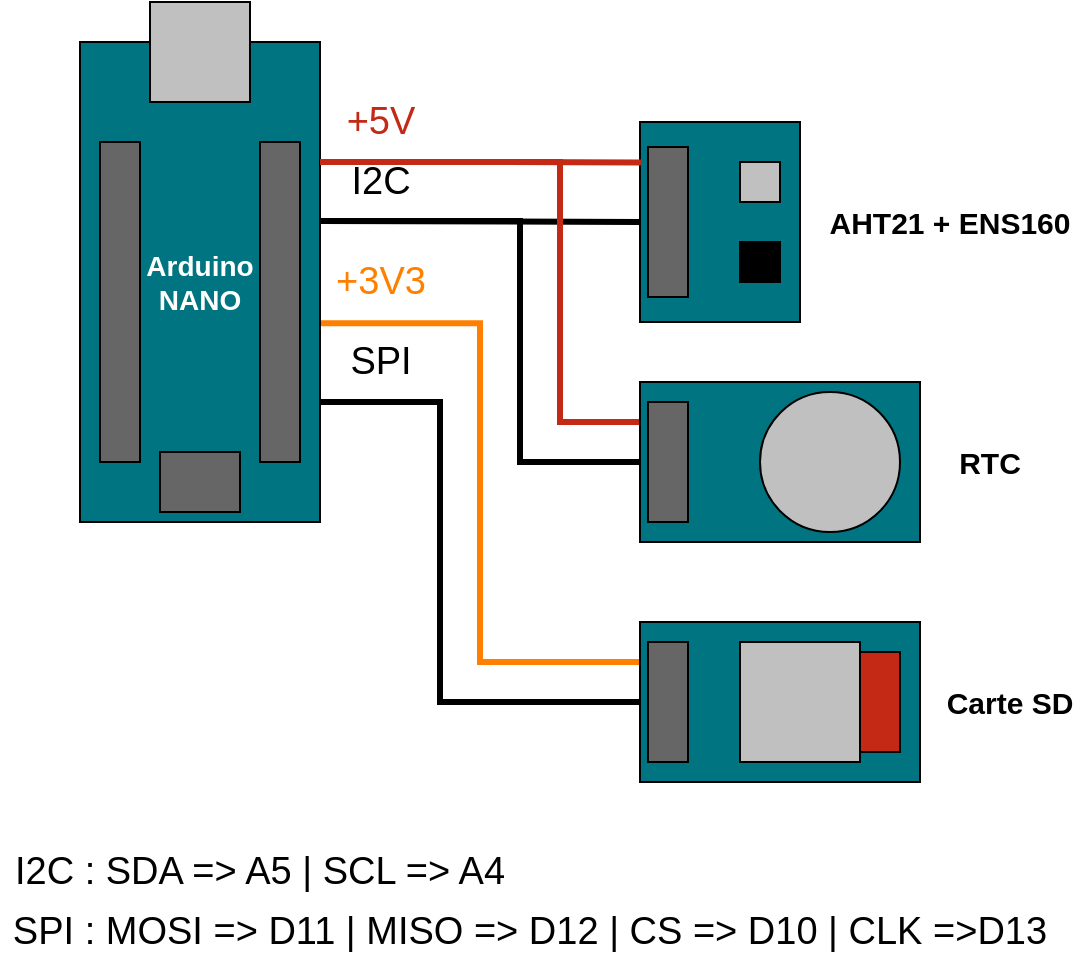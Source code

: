 <mxfile version="23.1.4" type="device">
  <diagram name="Page-1" id="7A1J7vDZtqjWiA8BdJdm">
    <mxGraphModel dx="778" dy="413" grid="1" gridSize="10" guides="1" tooltips="1" connect="1" arrows="1" fold="1" page="1" pageScale="1" pageWidth="827" pageHeight="1169" math="0" shadow="0">
      <root>
        <mxCell id="0" />
        <mxCell id="1" parent="0" />
        <mxCell id="btNymHs0L_CSrPl62Uwt-24" style="edgeStyle=orthogonalEdgeStyle;rounded=0;orthogonalLoop=1;jettySize=auto;html=1;exitX=1.003;exitY=0.373;exitDx=0;exitDy=0;entryX=0;entryY=0.5;entryDx=0;entryDy=0;endArrow=none;endFill=0;strokeWidth=3;exitPerimeter=0;" edge="1" parent="1" source="btNymHs0L_CSrPl62Uwt-1" target="btNymHs0L_CSrPl62Uwt-3">
          <mxGeometry relative="1" as="geometry">
            <Array as="points">
              <mxPoint x="340" y="130" />
              <mxPoint x="340" y="250" />
            </Array>
          </mxGeometry>
        </mxCell>
        <mxCell id="btNymHs0L_CSrPl62Uwt-25" value="&lt;font style=&quot;font-size: 19px;&quot;&gt;I2C&lt;/font&gt;" style="edgeStyle=orthogonalEdgeStyle;rounded=0;orthogonalLoop=1;jettySize=auto;html=1;exitX=1.01;exitY=0.373;exitDx=0;exitDy=0;entryX=0;entryY=0.5;entryDx=0;entryDy=0;endArrow=none;endFill=0;strokeWidth=3;exitPerimeter=0;" edge="1" parent="1" source="btNymHs0L_CSrPl62Uwt-1" target="btNymHs0L_CSrPl62Uwt-2">
          <mxGeometry x="-0.614" y="20" relative="1" as="geometry">
            <Array as="points">
              <mxPoint x="240" y="130" />
            </Array>
            <mxPoint as="offset" />
          </mxGeometry>
        </mxCell>
        <mxCell id="btNymHs0L_CSrPl62Uwt-26" value="&lt;font style=&quot;font-size: 19px;&quot;&gt;SPI&lt;/font&gt;" style="edgeStyle=orthogonalEdgeStyle;rounded=0;orthogonalLoop=1;jettySize=auto;html=1;exitX=1;exitY=0.75;exitDx=0;exitDy=0;entryX=0;entryY=0.5;entryDx=0;entryDy=0;endArrow=none;endFill=0;strokeWidth=3;" edge="1" parent="1" source="btNymHs0L_CSrPl62Uwt-1" target="btNymHs0L_CSrPl62Uwt-10">
          <mxGeometry x="-0.806" y="20" relative="1" as="geometry">
            <Array as="points">
              <mxPoint x="300" y="220" />
              <mxPoint x="300" y="370" />
            </Array>
            <mxPoint as="offset" />
          </mxGeometry>
        </mxCell>
        <mxCell id="btNymHs0L_CSrPl62Uwt-28" value="&lt;font style=&quot;font-size: 19px;&quot; color=&quot;#c32914&quot;&gt;+5V&lt;br&gt;&lt;/font&gt;" style="edgeStyle=orthogonalEdgeStyle;rounded=0;orthogonalLoop=1;jettySize=auto;html=1;exitX=1;exitY=0.25;exitDx=0;exitDy=0;entryX=0;entryY=0.25;entryDx=0;entryDy=0;endArrow=none;endFill=0;strokeWidth=3;strokeColor=#C32914;" edge="1" parent="1" source="btNymHs0L_CSrPl62Uwt-1" target="btNymHs0L_CSrPl62Uwt-3">
          <mxGeometry x="-0.793" y="20" relative="1" as="geometry">
            <Array as="points">
              <mxPoint x="360" y="100" />
              <mxPoint x="360" y="230" />
            </Array>
            <mxPoint as="offset" />
          </mxGeometry>
        </mxCell>
        <mxCell id="btNymHs0L_CSrPl62Uwt-29" value="&lt;font color=&quot;#ff8000&quot; style=&quot;font-size: 19px;&quot;&gt;+3V3&lt;/font&gt;" style="edgeStyle=orthogonalEdgeStyle;rounded=0;orthogonalLoop=1;jettySize=auto;html=1;exitX=0.99;exitY=0.586;exitDx=0;exitDy=0;entryX=0;entryY=0.25;entryDx=0;entryDy=0;endArrow=none;endFill=0;strokeWidth=3;strokeColor=#FF8000;exitPerimeter=0;" edge="1" parent="1" source="btNymHs0L_CSrPl62Uwt-1" target="btNymHs0L_CSrPl62Uwt-10">
          <mxGeometry x="-0.811" y="21" relative="1" as="geometry">
            <Array as="points">
              <mxPoint x="320" y="181" />
              <mxPoint x="320" y="350" />
            </Array>
            <mxPoint as="offset" />
          </mxGeometry>
        </mxCell>
        <mxCell id="btNymHs0L_CSrPl62Uwt-1" value="&lt;font style=&quot;font-size: 14px;&quot; color=&quot;#ffffff&quot;&gt;&lt;b&gt;Arduino &lt;br&gt;NANO&lt;/b&gt;&lt;/font&gt;" style="rounded=0;whiteSpace=wrap;html=1;fillColor=#017481;" vertex="1" parent="1">
          <mxGeometry x="120" y="40" width="120" height="240" as="geometry" />
        </mxCell>
        <mxCell id="btNymHs0L_CSrPl62Uwt-2" value="" style="rounded=0;whiteSpace=wrap;html=1;fillColor=#017481;" vertex="1" parent="1">
          <mxGeometry x="400" y="80" width="80" height="100" as="geometry" />
        </mxCell>
        <mxCell id="btNymHs0L_CSrPl62Uwt-3" value="" style="rounded=0;whiteSpace=wrap;html=1;fillColor=#017481;" vertex="1" parent="1">
          <mxGeometry x="400" y="210" width="140" height="80" as="geometry" />
        </mxCell>
        <mxCell id="btNymHs0L_CSrPl62Uwt-4" value="" style="ellipse;whiteSpace=wrap;html=1;aspect=fixed;fillColor=#c0c0c0;" vertex="1" parent="1">
          <mxGeometry x="460" y="215" width="70" height="70" as="geometry" />
        </mxCell>
        <mxCell id="btNymHs0L_CSrPl62Uwt-5" value="" style="whiteSpace=wrap;html=1;aspect=fixed;fillColor=#c0c0c0;" vertex="1" parent="1">
          <mxGeometry x="450" y="100" width="20" height="20" as="geometry" />
        </mxCell>
        <mxCell id="btNymHs0L_CSrPl62Uwt-6" value="" style="whiteSpace=wrap;html=1;aspect=fixed;fillColor=#000000;" vertex="1" parent="1">
          <mxGeometry x="450" y="140" width="20" height="20" as="geometry" />
        </mxCell>
        <mxCell id="btNymHs0L_CSrPl62Uwt-7" value="" style="rounded=0;whiteSpace=wrap;html=1;fillColor=#666666;rotation=-90;" vertex="1" parent="1">
          <mxGeometry x="165" y="240" width="30" height="40" as="geometry" />
        </mxCell>
        <mxCell id="btNymHs0L_CSrPl62Uwt-8" value="" style="rounded=0;whiteSpace=wrap;html=1;fillColor=#666666;" vertex="1" parent="1">
          <mxGeometry x="404" y="220" width="20" height="60" as="geometry" />
        </mxCell>
        <mxCell id="btNymHs0L_CSrPl62Uwt-10" value="" style="rounded=0;whiteSpace=wrap;html=1;fillColor=#017481;" vertex="1" parent="1">
          <mxGeometry x="400" y="330" width="140" height="80" as="geometry" />
        </mxCell>
        <mxCell id="btNymHs0L_CSrPl62Uwt-11" value="" style="rounded=0;whiteSpace=wrap;html=1;fillColor=#666666;" vertex="1" parent="1">
          <mxGeometry x="404" y="340" width="20" height="60" as="geometry" />
        </mxCell>
        <mxCell id="btNymHs0L_CSrPl62Uwt-14" value="" style="whiteSpace=wrap;html=1;aspect=fixed;fillColor=#C32914;" vertex="1" parent="1">
          <mxGeometry x="480" y="345" width="50" height="50" as="geometry" />
        </mxCell>
        <mxCell id="btNymHs0L_CSrPl62Uwt-13" value="" style="whiteSpace=wrap;html=1;aspect=fixed;fillColor=#c0c0c0;" vertex="1" parent="1">
          <mxGeometry x="450" y="340" width="60" height="60" as="geometry" />
        </mxCell>
        <mxCell id="btNymHs0L_CSrPl62Uwt-15" value="&lt;b&gt;&lt;font style=&quot;font-size: 15px;&quot;&gt;AHT21 + ENS160&lt;/font&gt;&lt;/b&gt;" style="text;html=1;align=center;verticalAlign=middle;whiteSpace=wrap;rounded=0;" vertex="1" parent="1">
          <mxGeometry x="490" y="115" width="130" height="30" as="geometry" />
        </mxCell>
        <mxCell id="btNymHs0L_CSrPl62Uwt-16" value="&lt;font style=&quot;font-size: 15px;&quot;&gt;&lt;b&gt;RTC&lt;/b&gt;&lt;/font&gt;" style="text;html=1;align=center;verticalAlign=middle;whiteSpace=wrap;rounded=0;" vertex="1" parent="1">
          <mxGeometry x="550" y="235" width="50" height="30" as="geometry" />
        </mxCell>
        <mxCell id="btNymHs0L_CSrPl62Uwt-17" value="&lt;font style=&quot;font-size: 15px;&quot;&gt;&lt;b&gt;Carte SD&lt;br&gt;&lt;/b&gt;&lt;/font&gt;" style="text;html=1;align=center;verticalAlign=middle;whiteSpace=wrap;rounded=0;" vertex="1" parent="1">
          <mxGeometry x="550" y="355" width="70" height="30" as="geometry" />
        </mxCell>
        <mxCell id="btNymHs0L_CSrPl62Uwt-18" value="" style="rounded=0;whiteSpace=wrap;html=1;fillColor=#666666;" vertex="1" parent="1">
          <mxGeometry x="130" y="90" width="20" height="160" as="geometry" />
        </mxCell>
        <mxCell id="btNymHs0L_CSrPl62Uwt-19" value="" style="rounded=0;whiteSpace=wrap;html=1;fillColor=#666666;" vertex="1" parent="1">
          <mxGeometry x="210" y="90" width="20" height="160" as="geometry" />
        </mxCell>
        <mxCell id="btNymHs0L_CSrPl62Uwt-20" value="" style="whiteSpace=wrap;html=1;aspect=fixed;fillColor=#c0c0c0;" vertex="1" parent="1">
          <mxGeometry x="155" y="20" width="50" height="50" as="geometry" />
        </mxCell>
        <mxCell id="btNymHs0L_CSrPl62Uwt-21" value="" style="rounded=0;whiteSpace=wrap;html=1;fillColor=#666666;" vertex="1" parent="1">
          <mxGeometry x="404" y="92.5" width="20" height="75" as="geometry" />
        </mxCell>
        <mxCell id="btNymHs0L_CSrPl62Uwt-27" style="edgeStyle=orthogonalEdgeStyle;rounded=0;orthogonalLoop=1;jettySize=auto;html=1;exitX=1;exitY=0.25;exitDx=0;exitDy=0;entryX=0.006;entryY=0.203;entryDx=0;entryDy=0;entryPerimeter=0;endArrow=none;endFill=0;strokeWidth=3;strokeColor=#C32914;" edge="1" parent="1" source="btNymHs0L_CSrPl62Uwt-1" target="btNymHs0L_CSrPl62Uwt-2">
          <mxGeometry relative="1" as="geometry" />
        </mxCell>
        <mxCell id="btNymHs0L_CSrPl62Uwt-30" value="&lt;font style=&quot;font-size: 19px;&quot;&gt;I2C : SDA =&amp;gt; A5 | SCL =&amp;gt; A4&lt;/font&gt;" style="text;html=1;align=center;verticalAlign=middle;whiteSpace=wrap;rounded=0;" vertex="1" parent="1">
          <mxGeometry x="80" y="440" width="260" height="30" as="geometry" />
        </mxCell>
        <mxCell id="btNymHs0L_CSrPl62Uwt-31" value="&lt;font style=&quot;font-size: 19px;&quot;&gt;SPI : MOSI =&amp;gt; D11 | MISO =&amp;gt; D12 | CS =&amp;gt; D10 | CLK =&amp;gt;D13&lt;/font&gt;" style="text;html=1;align=center;verticalAlign=middle;whiteSpace=wrap;rounded=0;" vertex="1" parent="1">
          <mxGeometry x="80" y="470" width="530" height="30" as="geometry" />
        </mxCell>
      </root>
    </mxGraphModel>
  </diagram>
</mxfile>
